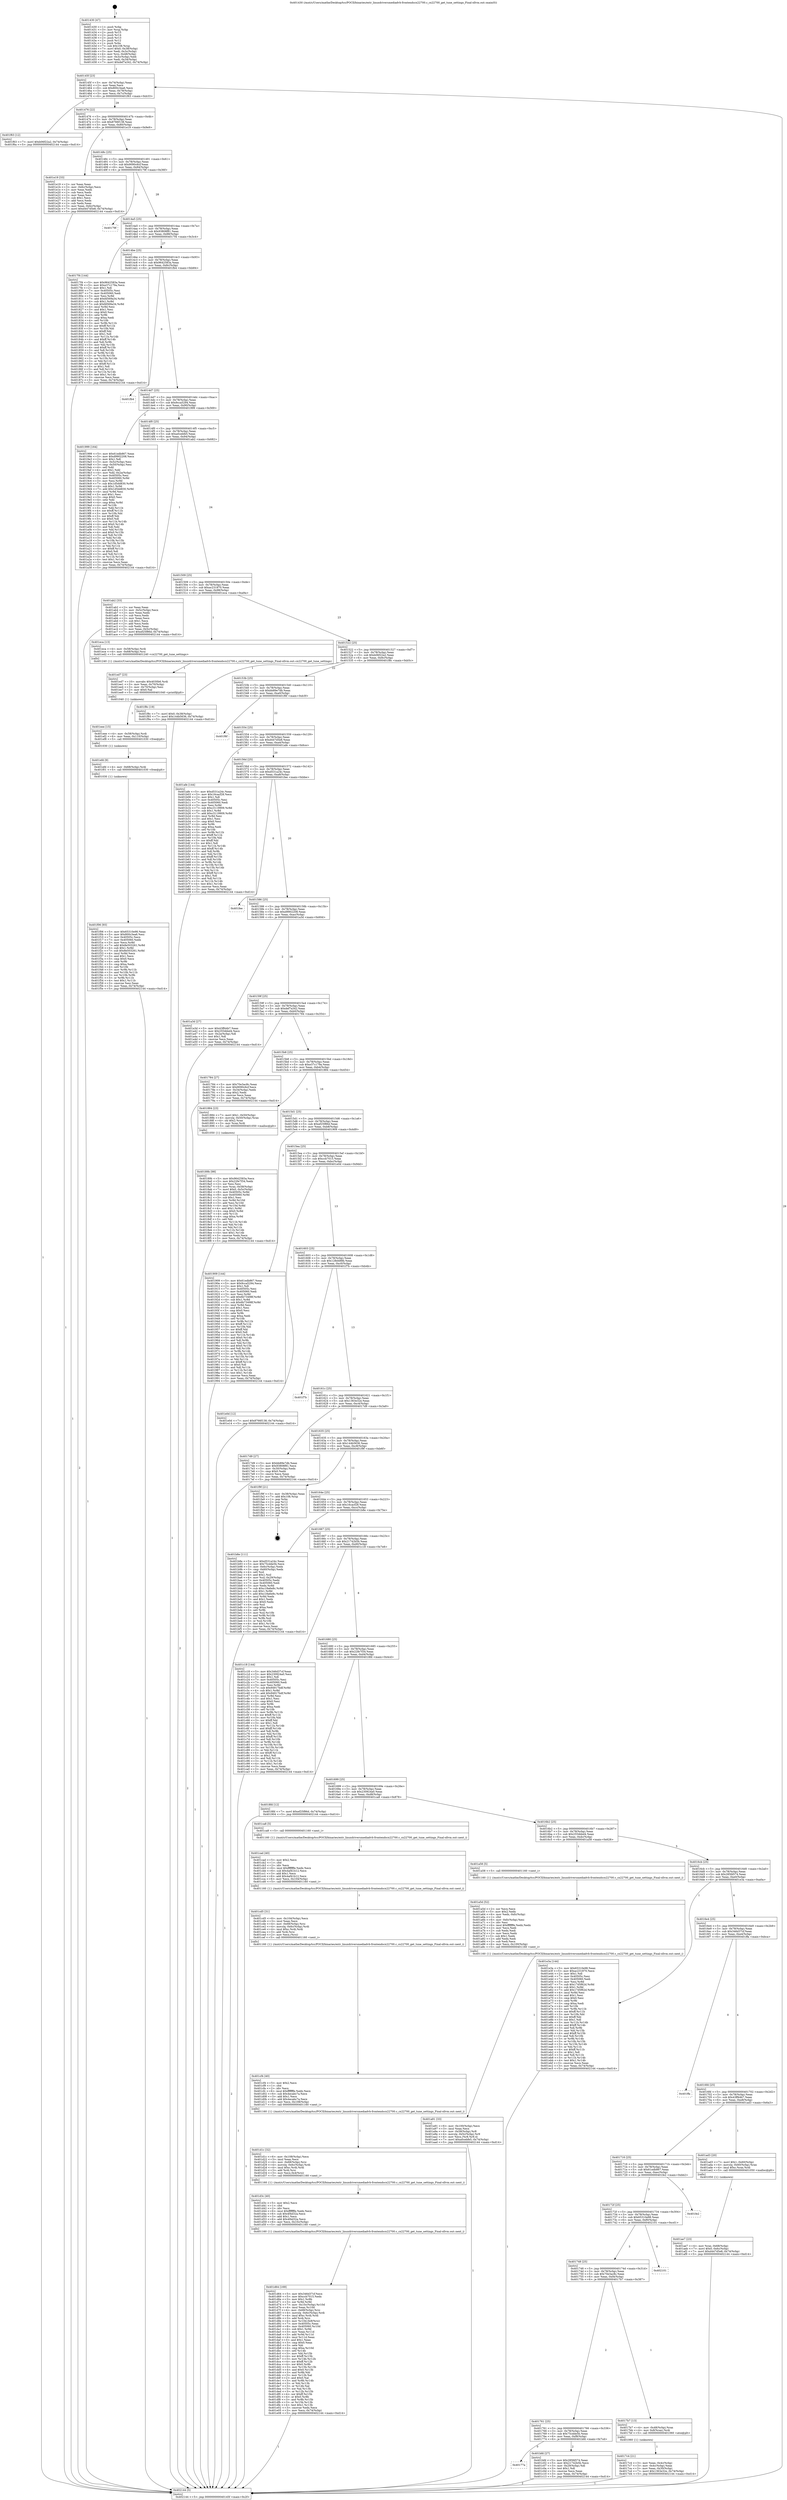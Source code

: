 digraph "0x401430" {
  label = "0x401430 (/mnt/c/Users/mathe/Desktop/tcc/POCII/binaries/extr_linuxdriversmediadvb-frontendscx22700.c_cx22700_get_tune_settings_Final-ollvm.out::main(0))"
  labelloc = "t"
  node[shape=record]

  Entry [label="",width=0.3,height=0.3,shape=circle,fillcolor=black,style=filled]
  "0x40145f" [label="{
     0x40145f [23]\l
     | [instrs]\l
     &nbsp;&nbsp;0x40145f \<+3\>: mov -0x74(%rbp),%eax\l
     &nbsp;&nbsp;0x401462 \<+2\>: mov %eax,%ecx\l
     &nbsp;&nbsp;0x401464 \<+6\>: sub $0x800c3ea6,%ecx\l
     &nbsp;&nbsp;0x40146a \<+3\>: mov %eax,-0x78(%rbp)\l
     &nbsp;&nbsp;0x40146d \<+3\>: mov %ecx,-0x7c(%rbp)\l
     &nbsp;&nbsp;0x401470 \<+6\>: je 0000000000401f63 \<main+0xb33\>\l
  }"]
  "0x401f63" [label="{
     0x401f63 [12]\l
     | [instrs]\l
     &nbsp;&nbsp;0x401f63 \<+7\>: movl $0xb06f22a2,-0x74(%rbp)\l
     &nbsp;&nbsp;0x401f6a \<+5\>: jmp 0000000000402144 \<main+0xd14\>\l
  }"]
  "0x401476" [label="{
     0x401476 [22]\l
     | [instrs]\l
     &nbsp;&nbsp;0x401476 \<+5\>: jmp 000000000040147b \<main+0x4b\>\l
     &nbsp;&nbsp;0x40147b \<+3\>: mov -0x78(%rbp),%eax\l
     &nbsp;&nbsp;0x40147e \<+5\>: sub $0x8766f138,%eax\l
     &nbsp;&nbsp;0x401483 \<+3\>: mov %eax,-0x80(%rbp)\l
     &nbsp;&nbsp;0x401486 \<+6\>: je 0000000000401e19 \<main+0x9e9\>\l
  }"]
  Exit [label="",width=0.3,height=0.3,shape=circle,fillcolor=black,style=filled,peripheries=2]
  "0x401e19" [label="{
     0x401e19 [33]\l
     | [instrs]\l
     &nbsp;&nbsp;0x401e19 \<+2\>: xor %eax,%eax\l
     &nbsp;&nbsp;0x401e1b \<+3\>: mov -0x6c(%rbp),%ecx\l
     &nbsp;&nbsp;0x401e1e \<+2\>: mov %eax,%edx\l
     &nbsp;&nbsp;0x401e20 \<+2\>: sub %ecx,%edx\l
     &nbsp;&nbsp;0x401e22 \<+2\>: mov %eax,%ecx\l
     &nbsp;&nbsp;0x401e24 \<+3\>: sub $0x1,%ecx\l
     &nbsp;&nbsp;0x401e27 \<+2\>: add %ecx,%edx\l
     &nbsp;&nbsp;0x401e29 \<+2\>: sub %edx,%eax\l
     &nbsp;&nbsp;0x401e2b \<+3\>: mov %eax,-0x6c(%rbp)\l
     &nbsp;&nbsp;0x401e2e \<+7\>: movl $0xd447d5e8,-0x74(%rbp)\l
     &nbsp;&nbsp;0x401e35 \<+5\>: jmp 0000000000402144 \<main+0xd14\>\l
  }"]
  "0x40148c" [label="{
     0x40148c [25]\l
     | [instrs]\l
     &nbsp;&nbsp;0x40148c \<+5\>: jmp 0000000000401491 \<main+0x61\>\l
     &nbsp;&nbsp;0x401491 \<+3\>: mov -0x78(%rbp),%eax\l
     &nbsp;&nbsp;0x401494 \<+5\>: sub $0x9090c6cf,%eax\l
     &nbsp;&nbsp;0x401499 \<+6\>: mov %eax,-0x84(%rbp)\l
     &nbsp;&nbsp;0x40149f \<+6\>: je 000000000040179f \<main+0x36f\>\l
  }"]
  "0x401f06" [label="{
     0x401f06 [93]\l
     | [instrs]\l
     &nbsp;&nbsp;0x401f06 \<+5\>: mov $0x65310e98,%eax\l
     &nbsp;&nbsp;0x401f0b \<+5\>: mov $0x800c3ea6,%esi\l
     &nbsp;&nbsp;0x401f10 \<+7\>: mov 0x40505c,%ecx\l
     &nbsp;&nbsp;0x401f17 \<+7\>: mov 0x405060,%edx\l
     &nbsp;&nbsp;0x401f1e \<+3\>: mov %ecx,%r8d\l
     &nbsp;&nbsp;0x401f21 \<+7\>: add $0x8e503261,%r8d\l
     &nbsp;&nbsp;0x401f28 \<+4\>: sub $0x1,%r8d\l
     &nbsp;&nbsp;0x401f2c \<+7\>: sub $0x8e503261,%r8d\l
     &nbsp;&nbsp;0x401f33 \<+4\>: imul %r8d,%ecx\l
     &nbsp;&nbsp;0x401f37 \<+3\>: and $0x1,%ecx\l
     &nbsp;&nbsp;0x401f3a \<+3\>: cmp $0x0,%ecx\l
     &nbsp;&nbsp;0x401f3d \<+4\>: sete %r9b\l
     &nbsp;&nbsp;0x401f41 \<+3\>: cmp $0xa,%edx\l
     &nbsp;&nbsp;0x401f44 \<+4\>: setl %r10b\l
     &nbsp;&nbsp;0x401f48 \<+3\>: mov %r9b,%r11b\l
     &nbsp;&nbsp;0x401f4b \<+3\>: and %r10b,%r11b\l
     &nbsp;&nbsp;0x401f4e \<+3\>: xor %r10b,%r9b\l
     &nbsp;&nbsp;0x401f51 \<+3\>: or %r9b,%r11b\l
     &nbsp;&nbsp;0x401f54 \<+4\>: test $0x1,%r11b\l
     &nbsp;&nbsp;0x401f58 \<+3\>: cmovne %esi,%eax\l
     &nbsp;&nbsp;0x401f5b \<+3\>: mov %eax,-0x74(%rbp)\l
     &nbsp;&nbsp;0x401f5e \<+5\>: jmp 0000000000402144 \<main+0xd14\>\l
  }"]
  "0x40179f" [label="{
     0x40179f\l
  }", style=dashed]
  "0x4014a5" [label="{
     0x4014a5 [25]\l
     | [instrs]\l
     &nbsp;&nbsp;0x4014a5 \<+5\>: jmp 00000000004014aa \<main+0x7a\>\l
     &nbsp;&nbsp;0x4014aa \<+3\>: mov -0x78(%rbp),%eax\l
     &nbsp;&nbsp;0x4014ad \<+5\>: sub $0x93808f81,%eax\l
     &nbsp;&nbsp;0x4014b2 \<+6\>: mov %eax,-0x88(%rbp)\l
     &nbsp;&nbsp;0x4014b8 \<+6\>: je 00000000004017f4 \<main+0x3c4\>\l
  }"]
  "0x401efd" [label="{
     0x401efd [9]\l
     | [instrs]\l
     &nbsp;&nbsp;0x401efd \<+4\>: mov -0x68(%rbp),%rdi\l
     &nbsp;&nbsp;0x401f01 \<+5\>: call 0000000000401030 \<free@plt\>\l
     | [calls]\l
     &nbsp;&nbsp;0x401030 \{1\} (unknown)\l
  }"]
  "0x4017f4" [label="{
     0x4017f4 [144]\l
     | [instrs]\l
     &nbsp;&nbsp;0x4017f4 \<+5\>: mov $0x9642583a,%eax\l
     &nbsp;&nbsp;0x4017f9 \<+5\>: mov $0xe37c179a,%ecx\l
     &nbsp;&nbsp;0x4017fe \<+2\>: mov $0x1,%dl\l
     &nbsp;&nbsp;0x401800 \<+7\>: mov 0x40505c,%esi\l
     &nbsp;&nbsp;0x401807 \<+7\>: mov 0x405060,%edi\l
     &nbsp;&nbsp;0x40180e \<+3\>: mov %esi,%r8d\l
     &nbsp;&nbsp;0x401811 \<+7\>: add $0xfd569a34,%r8d\l
     &nbsp;&nbsp;0x401818 \<+4\>: sub $0x1,%r8d\l
     &nbsp;&nbsp;0x40181c \<+7\>: sub $0xfd569a34,%r8d\l
     &nbsp;&nbsp;0x401823 \<+4\>: imul %r8d,%esi\l
     &nbsp;&nbsp;0x401827 \<+3\>: and $0x1,%esi\l
     &nbsp;&nbsp;0x40182a \<+3\>: cmp $0x0,%esi\l
     &nbsp;&nbsp;0x40182d \<+4\>: sete %r9b\l
     &nbsp;&nbsp;0x401831 \<+3\>: cmp $0xa,%edi\l
     &nbsp;&nbsp;0x401834 \<+4\>: setl %r10b\l
     &nbsp;&nbsp;0x401838 \<+3\>: mov %r9b,%r11b\l
     &nbsp;&nbsp;0x40183b \<+4\>: xor $0xff,%r11b\l
     &nbsp;&nbsp;0x40183f \<+3\>: mov %r10b,%bl\l
     &nbsp;&nbsp;0x401842 \<+3\>: xor $0xff,%bl\l
     &nbsp;&nbsp;0x401845 \<+3\>: xor $0x1,%dl\l
     &nbsp;&nbsp;0x401848 \<+3\>: mov %r11b,%r14b\l
     &nbsp;&nbsp;0x40184b \<+4\>: and $0xff,%r14b\l
     &nbsp;&nbsp;0x40184f \<+3\>: and %dl,%r9b\l
     &nbsp;&nbsp;0x401852 \<+3\>: mov %bl,%r15b\l
     &nbsp;&nbsp;0x401855 \<+4\>: and $0xff,%r15b\l
     &nbsp;&nbsp;0x401859 \<+3\>: and %dl,%r10b\l
     &nbsp;&nbsp;0x40185c \<+3\>: or %r9b,%r14b\l
     &nbsp;&nbsp;0x40185f \<+3\>: or %r10b,%r15b\l
     &nbsp;&nbsp;0x401862 \<+3\>: xor %r15b,%r14b\l
     &nbsp;&nbsp;0x401865 \<+3\>: or %bl,%r11b\l
     &nbsp;&nbsp;0x401868 \<+4\>: xor $0xff,%r11b\l
     &nbsp;&nbsp;0x40186c \<+3\>: or $0x1,%dl\l
     &nbsp;&nbsp;0x40186f \<+3\>: and %dl,%r11b\l
     &nbsp;&nbsp;0x401872 \<+3\>: or %r11b,%r14b\l
     &nbsp;&nbsp;0x401875 \<+4\>: test $0x1,%r14b\l
     &nbsp;&nbsp;0x401879 \<+3\>: cmovne %ecx,%eax\l
     &nbsp;&nbsp;0x40187c \<+3\>: mov %eax,-0x74(%rbp)\l
     &nbsp;&nbsp;0x40187f \<+5\>: jmp 0000000000402144 \<main+0xd14\>\l
  }"]
  "0x4014be" [label="{
     0x4014be [25]\l
     | [instrs]\l
     &nbsp;&nbsp;0x4014be \<+5\>: jmp 00000000004014c3 \<main+0x93\>\l
     &nbsp;&nbsp;0x4014c3 \<+3\>: mov -0x78(%rbp),%eax\l
     &nbsp;&nbsp;0x4014c6 \<+5\>: sub $0x9642583a,%eax\l
     &nbsp;&nbsp;0x4014cb \<+6\>: mov %eax,-0x8c(%rbp)\l
     &nbsp;&nbsp;0x4014d1 \<+6\>: je 0000000000401fb4 \<main+0xb84\>\l
  }"]
  "0x401eee" [label="{
     0x401eee [15]\l
     | [instrs]\l
     &nbsp;&nbsp;0x401eee \<+4\>: mov -0x58(%rbp),%rdi\l
     &nbsp;&nbsp;0x401ef2 \<+6\>: mov %eax,-0x110(%rbp)\l
     &nbsp;&nbsp;0x401ef8 \<+5\>: call 0000000000401030 \<free@plt\>\l
     | [calls]\l
     &nbsp;&nbsp;0x401030 \{1\} (unknown)\l
  }"]
  "0x401fb4" [label="{
     0x401fb4\l
  }", style=dashed]
  "0x4014d7" [label="{
     0x4014d7 [25]\l
     | [instrs]\l
     &nbsp;&nbsp;0x4014d7 \<+5\>: jmp 00000000004014dc \<main+0xac\>\l
     &nbsp;&nbsp;0x4014dc \<+3\>: mov -0x78(%rbp),%eax\l
     &nbsp;&nbsp;0x4014df \<+5\>: sub $0x9cca5294,%eax\l
     &nbsp;&nbsp;0x4014e4 \<+6\>: mov %eax,-0x90(%rbp)\l
     &nbsp;&nbsp;0x4014ea \<+6\>: je 0000000000401999 \<main+0x569\>\l
  }"]
  "0x401ed7" [label="{
     0x401ed7 [23]\l
     | [instrs]\l
     &nbsp;&nbsp;0x401ed7 \<+10\>: movabs $0x4030b6,%rdi\l
     &nbsp;&nbsp;0x401ee1 \<+3\>: mov %eax,-0x70(%rbp)\l
     &nbsp;&nbsp;0x401ee4 \<+3\>: mov -0x70(%rbp),%esi\l
     &nbsp;&nbsp;0x401ee7 \<+2\>: mov $0x0,%al\l
     &nbsp;&nbsp;0x401ee9 \<+5\>: call 0000000000401040 \<printf@plt\>\l
     | [calls]\l
     &nbsp;&nbsp;0x401040 \{1\} (unknown)\l
  }"]
  "0x401999" [label="{
     0x401999 [164]\l
     | [instrs]\l
     &nbsp;&nbsp;0x401999 \<+5\>: mov $0x61edb867,%eax\l
     &nbsp;&nbsp;0x40199e \<+5\>: mov $0xd9902208,%ecx\l
     &nbsp;&nbsp;0x4019a3 \<+2\>: mov $0x1,%dl\l
     &nbsp;&nbsp;0x4019a5 \<+3\>: mov -0x5c(%rbp),%esi\l
     &nbsp;&nbsp;0x4019a8 \<+3\>: cmp -0x50(%rbp),%esi\l
     &nbsp;&nbsp;0x4019ab \<+4\>: setl %dil\l
     &nbsp;&nbsp;0x4019af \<+4\>: and $0x1,%dil\l
     &nbsp;&nbsp;0x4019b3 \<+4\>: mov %dil,-0x2a(%rbp)\l
     &nbsp;&nbsp;0x4019b7 \<+7\>: mov 0x40505c,%esi\l
     &nbsp;&nbsp;0x4019be \<+8\>: mov 0x405060,%r8d\l
     &nbsp;&nbsp;0x4019c6 \<+3\>: mov %esi,%r9d\l
     &nbsp;&nbsp;0x4019c9 \<+7\>: sub $0x1d5dd830,%r9d\l
     &nbsp;&nbsp;0x4019d0 \<+4\>: sub $0x1,%r9d\l
     &nbsp;&nbsp;0x4019d4 \<+7\>: add $0x1d5dd830,%r9d\l
     &nbsp;&nbsp;0x4019db \<+4\>: imul %r9d,%esi\l
     &nbsp;&nbsp;0x4019df \<+3\>: and $0x1,%esi\l
     &nbsp;&nbsp;0x4019e2 \<+3\>: cmp $0x0,%esi\l
     &nbsp;&nbsp;0x4019e5 \<+4\>: sete %dil\l
     &nbsp;&nbsp;0x4019e9 \<+4\>: cmp $0xa,%r8d\l
     &nbsp;&nbsp;0x4019ed \<+4\>: setl %r10b\l
     &nbsp;&nbsp;0x4019f1 \<+3\>: mov %dil,%r11b\l
     &nbsp;&nbsp;0x4019f4 \<+4\>: xor $0xff,%r11b\l
     &nbsp;&nbsp;0x4019f8 \<+3\>: mov %r10b,%bl\l
     &nbsp;&nbsp;0x4019fb \<+3\>: xor $0xff,%bl\l
     &nbsp;&nbsp;0x4019fe \<+3\>: xor $0x0,%dl\l
     &nbsp;&nbsp;0x401a01 \<+3\>: mov %r11b,%r14b\l
     &nbsp;&nbsp;0x401a04 \<+4\>: and $0x0,%r14b\l
     &nbsp;&nbsp;0x401a08 \<+3\>: and %dl,%dil\l
     &nbsp;&nbsp;0x401a0b \<+3\>: mov %bl,%r15b\l
     &nbsp;&nbsp;0x401a0e \<+4\>: and $0x0,%r15b\l
     &nbsp;&nbsp;0x401a12 \<+3\>: and %dl,%r10b\l
     &nbsp;&nbsp;0x401a15 \<+3\>: or %dil,%r14b\l
     &nbsp;&nbsp;0x401a18 \<+3\>: or %r10b,%r15b\l
     &nbsp;&nbsp;0x401a1b \<+3\>: xor %r15b,%r14b\l
     &nbsp;&nbsp;0x401a1e \<+3\>: or %bl,%r11b\l
     &nbsp;&nbsp;0x401a21 \<+4\>: xor $0xff,%r11b\l
     &nbsp;&nbsp;0x401a25 \<+3\>: or $0x0,%dl\l
     &nbsp;&nbsp;0x401a28 \<+3\>: and %dl,%r11b\l
     &nbsp;&nbsp;0x401a2b \<+3\>: or %r11b,%r14b\l
     &nbsp;&nbsp;0x401a2e \<+4\>: test $0x1,%r14b\l
     &nbsp;&nbsp;0x401a32 \<+3\>: cmovne %ecx,%eax\l
     &nbsp;&nbsp;0x401a35 \<+3\>: mov %eax,-0x74(%rbp)\l
     &nbsp;&nbsp;0x401a38 \<+5\>: jmp 0000000000402144 \<main+0xd14\>\l
  }"]
  "0x4014f0" [label="{
     0x4014f0 [25]\l
     | [instrs]\l
     &nbsp;&nbsp;0x4014f0 \<+5\>: jmp 00000000004014f5 \<main+0xc5\>\l
     &nbsp;&nbsp;0x4014f5 \<+3\>: mov -0x78(%rbp),%eax\l
     &nbsp;&nbsp;0x4014f8 \<+5\>: sub $0xa0cebfe5,%eax\l
     &nbsp;&nbsp;0x4014fd \<+6\>: mov %eax,-0x94(%rbp)\l
     &nbsp;&nbsp;0x401503 \<+6\>: je 0000000000401ab2 \<main+0x682\>\l
  }"]
  "0x401d64" [label="{
     0x401d64 [169]\l
     | [instrs]\l
     &nbsp;&nbsp;0x401d64 \<+5\>: mov $0x346d37cf,%ecx\l
     &nbsp;&nbsp;0x401d69 \<+5\>: mov $0xccb7015,%edx\l
     &nbsp;&nbsp;0x401d6e \<+3\>: mov $0x1,%r8b\l
     &nbsp;&nbsp;0x401d71 \<+3\>: xor %r9d,%r9d\l
     &nbsp;&nbsp;0x401d74 \<+7\>: mov -0x10c(%rbp),%r10d\l
     &nbsp;&nbsp;0x401d7b \<+4\>: imul %eax,%r10d\l
     &nbsp;&nbsp;0x401d7f \<+4\>: mov -0x68(%rbp),%rsi\l
     &nbsp;&nbsp;0x401d83 \<+4\>: movslq -0x6c(%rbp),%rdi\l
     &nbsp;&nbsp;0x401d87 \<+4\>: imul $0xc,%rdi,%rdi\l
     &nbsp;&nbsp;0x401d8b \<+3\>: add %rdi,%rsi\l
     &nbsp;&nbsp;0x401d8e \<+4\>: mov %r10d,0x8(%rsi)\l
     &nbsp;&nbsp;0x401d92 \<+7\>: mov 0x40505c,%eax\l
     &nbsp;&nbsp;0x401d99 \<+8\>: mov 0x405060,%r10d\l
     &nbsp;&nbsp;0x401da1 \<+4\>: sub $0x1,%r9d\l
     &nbsp;&nbsp;0x401da5 \<+3\>: mov %eax,%r11d\l
     &nbsp;&nbsp;0x401da8 \<+3\>: add %r9d,%r11d\l
     &nbsp;&nbsp;0x401dab \<+4\>: imul %r11d,%eax\l
     &nbsp;&nbsp;0x401daf \<+3\>: and $0x1,%eax\l
     &nbsp;&nbsp;0x401db2 \<+3\>: cmp $0x0,%eax\l
     &nbsp;&nbsp;0x401db5 \<+3\>: sete %bl\l
     &nbsp;&nbsp;0x401db8 \<+4\>: cmp $0xa,%r10d\l
     &nbsp;&nbsp;0x401dbc \<+4\>: setl %r14b\l
     &nbsp;&nbsp;0x401dc0 \<+3\>: mov %bl,%r15b\l
     &nbsp;&nbsp;0x401dc3 \<+4\>: xor $0xff,%r15b\l
     &nbsp;&nbsp;0x401dc7 \<+3\>: mov %r14b,%r12b\l
     &nbsp;&nbsp;0x401dca \<+4\>: xor $0xff,%r12b\l
     &nbsp;&nbsp;0x401dce \<+4\>: xor $0x0,%r8b\l
     &nbsp;&nbsp;0x401dd2 \<+3\>: mov %r15b,%r13b\l
     &nbsp;&nbsp;0x401dd5 \<+4\>: and $0x0,%r13b\l
     &nbsp;&nbsp;0x401dd9 \<+3\>: and %r8b,%bl\l
     &nbsp;&nbsp;0x401ddc \<+3\>: mov %r12b,%al\l
     &nbsp;&nbsp;0x401ddf \<+2\>: and $0x0,%al\l
     &nbsp;&nbsp;0x401de1 \<+3\>: and %r8b,%r14b\l
     &nbsp;&nbsp;0x401de4 \<+3\>: or %bl,%r13b\l
     &nbsp;&nbsp;0x401de7 \<+3\>: or %r14b,%al\l
     &nbsp;&nbsp;0x401dea \<+3\>: xor %al,%r13b\l
     &nbsp;&nbsp;0x401ded \<+3\>: or %r12b,%r15b\l
     &nbsp;&nbsp;0x401df0 \<+4\>: xor $0xff,%r15b\l
     &nbsp;&nbsp;0x401df4 \<+4\>: or $0x0,%r8b\l
     &nbsp;&nbsp;0x401df8 \<+3\>: and %r8b,%r15b\l
     &nbsp;&nbsp;0x401dfb \<+3\>: or %r15b,%r13b\l
     &nbsp;&nbsp;0x401dfe \<+4\>: test $0x1,%r13b\l
     &nbsp;&nbsp;0x401e02 \<+3\>: cmovne %edx,%ecx\l
     &nbsp;&nbsp;0x401e05 \<+3\>: mov %ecx,-0x74(%rbp)\l
     &nbsp;&nbsp;0x401e08 \<+5\>: jmp 0000000000402144 \<main+0xd14\>\l
  }"]
  "0x401ab2" [label="{
     0x401ab2 [33]\l
     | [instrs]\l
     &nbsp;&nbsp;0x401ab2 \<+2\>: xor %eax,%eax\l
     &nbsp;&nbsp;0x401ab4 \<+3\>: mov -0x5c(%rbp),%ecx\l
     &nbsp;&nbsp;0x401ab7 \<+2\>: mov %eax,%edx\l
     &nbsp;&nbsp;0x401ab9 \<+2\>: sub %ecx,%edx\l
     &nbsp;&nbsp;0x401abb \<+2\>: mov %eax,%ecx\l
     &nbsp;&nbsp;0x401abd \<+3\>: sub $0x1,%ecx\l
     &nbsp;&nbsp;0x401ac0 \<+2\>: add %ecx,%edx\l
     &nbsp;&nbsp;0x401ac2 \<+2\>: sub %edx,%eax\l
     &nbsp;&nbsp;0x401ac4 \<+3\>: mov %eax,-0x5c(%rbp)\l
     &nbsp;&nbsp;0x401ac7 \<+7\>: movl $0xef25f86d,-0x74(%rbp)\l
     &nbsp;&nbsp;0x401ace \<+5\>: jmp 0000000000402144 \<main+0xd14\>\l
  }"]
  "0x401509" [label="{
     0x401509 [25]\l
     | [instrs]\l
     &nbsp;&nbsp;0x401509 \<+5\>: jmp 000000000040150e \<main+0xde\>\l
     &nbsp;&nbsp;0x40150e \<+3\>: mov -0x78(%rbp),%eax\l
     &nbsp;&nbsp;0x401511 \<+5\>: sub $0xac231870,%eax\l
     &nbsp;&nbsp;0x401516 \<+6\>: mov %eax,-0x98(%rbp)\l
     &nbsp;&nbsp;0x40151c \<+6\>: je 0000000000401eca \<main+0xa9a\>\l
  }"]
  "0x401d3c" [label="{
     0x401d3c [40]\l
     | [instrs]\l
     &nbsp;&nbsp;0x401d3c \<+5\>: mov $0x2,%ecx\l
     &nbsp;&nbsp;0x401d41 \<+1\>: cltd\l
     &nbsp;&nbsp;0x401d42 \<+2\>: idiv %ecx\l
     &nbsp;&nbsp;0x401d44 \<+6\>: imul $0xfffffffe,%edx,%ecx\l
     &nbsp;&nbsp;0x401d4a \<+6\>: sub $0x4f4d32a,%ecx\l
     &nbsp;&nbsp;0x401d50 \<+3\>: add $0x1,%ecx\l
     &nbsp;&nbsp;0x401d53 \<+6\>: add $0x4f4d32a,%ecx\l
     &nbsp;&nbsp;0x401d59 \<+6\>: mov %ecx,-0x10c(%rbp)\l
     &nbsp;&nbsp;0x401d5f \<+5\>: call 0000000000401160 \<next_i\>\l
     | [calls]\l
     &nbsp;&nbsp;0x401160 \{1\} (/mnt/c/Users/mathe/Desktop/tcc/POCII/binaries/extr_linuxdriversmediadvb-frontendscx22700.c_cx22700_get_tune_settings_Final-ollvm.out::next_i)\l
  }"]
  "0x401eca" [label="{
     0x401eca [13]\l
     | [instrs]\l
     &nbsp;&nbsp;0x401eca \<+4\>: mov -0x58(%rbp),%rdi\l
     &nbsp;&nbsp;0x401ece \<+4\>: mov -0x68(%rbp),%rsi\l
     &nbsp;&nbsp;0x401ed2 \<+5\>: call 0000000000401240 \<cx22700_get_tune_settings\>\l
     | [calls]\l
     &nbsp;&nbsp;0x401240 \{1\} (/mnt/c/Users/mathe/Desktop/tcc/POCII/binaries/extr_linuxdriversmediadvb-frontendscx22700.c_cx22700_get_tune_settings_Final-ollvm.out::cx22700_get_tune_settings)\l
  }"]
  "0x401522" [label="{
     0x401522 [25]\l
     | [instrs]\l
     &nbsp;&nbsp;0x401522 \<+5\>: jmp 0000000000401527 \<main+0xf7\>\l
     &nbsp;&nbsp;0x401527 \<+3\>: mov -0x78(%rbp),%eax\l
     &nbsp;&nbsp;0x40152a \<+5\>: sub $0xb06f22a2,%eax\l
     &nbsp;&nbsp;0x40152f \<+6\>: mov %eax,-0x9c(%rbp)\l
     &nbsp;&nbsp;0x401535 \<+6\>: je 0000000000401f8c \<main+0xb5c\>\l
  }"]
  "0x401d1c" [label="{
     0x401d1c [32]\l
     | [instrs]\l
     &nbsp;&nbsp;0x401d1c \<+6\>: mov -0x108(%rbp),%ecx\l
     &nbsp;&nbsp;0x401d22 \<+3\>: imul %eax,%ecx\l
     &nbsp;&nbsp;0x401d25 \<+4\>: mov -0x68(%rbp),%rsi\l
     &nbsp;&nbsp;0x401d29 \<+4\>: movslq -0x6c(%rbp),%rdi\l
     &nbsp;&nbsp;0x401d2d \<+4\>: imul $0xc,%rdi,%rdi\l
     &nbsp;&nbsp;0x401d31 \<+3\>: add %rdi,%rsi\l
     &nbsp;&nbsp;0x401d34 \<+3\>: mov %ecx,0x4(%rsi)\l
     &nbsp;&nbsp;0x401d37 \<+5\>: call 0000000000401160 \<next_i\>\l
     | [calls]\l
     &nbsp;&nbsp;0x401160 \{1\} (/mnt/c/Users/mathe/Desktop/tcc/POCII/binaries/extr_linuxdriversmediadvb-frontendscx22700.c_cx22700_get_tune_settings_Final-ollvm.out::next_i)\l
  }"]
  "0x401f8c" [label="{
     0x401f8c [19]\l
     | [instrs]\l
     &nbsp;&nbsp;0x401f8c \<+7\>: movl $0x0,-0x38(%rbp)\l
     &nbsp;&nbsp;0x401f93 \<+7\>: movl $0x144b5636,-0x74(%rbp)\l
     &nbsp;&nbsp;0x401f9a \<+5\>: jmp 0000000000402144 \<main+0xd14\>\l
  }"]
  "0x40153b" [label="{
     0x40153b [25]\l
     | [instrs]\l
     &nbsp;&nbsp;0x40153b \<+5\>: jmp 0000000000401540 \<main+0x110\>\l
     &nbsp;&nbsp;0x401540 \<+3\>: mov -0x78(%rbp),%eax\l
     &nbsp;&nbsp;0x401543 \<+5\>: sub $0xbb89e7db,%eax\l
     &nbsp;&nbsp;0x401548 \<+6\>: mov %eax,-0xa0(%rbp)\l
     &nbsp;&nbsp;0x40154e \<+6\>: je 0000000000401f6f \<main+0xb3f\>\l
  }"]
  "0x401cf4" [label="{
     0x401cf4 [40]\l
     | [instrs]\l
     &nbsp;&nbsp;0x401cf4 \<+5\>: mov $0x2,%ecx\l
     &nbsp;&nbsp;0x401cf9 \<+1\>: cltd\l
     &nbsp;&nbsp;0x401cfa \<+2\>: idiv %ecx\l
     &nbsp;&nbsp;0x401cfc \<+6\>: imul $0xfffffffe,%edx,%ecx\l
     &nbsp;&nbsp;0x401d02 \<+6\>: sub $0x4ecabc7a,%ecx\l
     &nbsp;&nbsp;0x401d08 \<+3\>: add $0x1,%ecx\l
     &nbsp;&nbsp;0x401d0b \<+6\>: add $0x4ecabc7a,%ecx\l
     &nbsp;&nbsp;0x401d11 \<+6\>: mov %ecx,-0x108(%rbp)\l
     &nbsp;&nbsp;0x401d17 \<+5\>: call 0000000000401160 \<next_i\>\l
     | [calls]\l
     &nbsp;&nbsp;0x401160 \{1\} (/mnt/c/Users/mathe/Desktop/tcc/POCII/binaries/extr_linuxdriversmediadvb-frontendscx22700.c_cx22700_get_tune_settings_Final-ollvm.out::next_i)\l
  }"]
  "0x401f6f" [label="{
     0x401f6f\l
  }", style=dashed]
  "0x401554" [label="{
     0x401554 [25]\l
     | [instrs]\l
     &nbsp;&nbsp;0x401554 \<+5\>: jmp 0000000000401559 \<main+0x129\>\l
     &nbsp;&nbsp;0x401559 \<+3\>: mov -0x78(%rbp),%eax\l
     &nbsp;&nbsp;0x40155c \<+5\>: sub $0xd447d5e8,%eax\l
     &nbsp;&nbsp;0x401561 \<+6\>: mov %eax,-0xa4(%rbp)\l
     &nbsp;&nbsp;0x401567 \<+6\>: je 0000000000401afe \<main+0x6ce\>\l
  }"]
  "0x401cd5" [label="{
     0x401cd5 [31]\l
     | [instrs]\l
     &nbsp;&nbsp;0x401cd5 \<+6\>: mov -0x104(%rbp),%ecx\l
     &nbsp;&nbsp;0x401cdb \<+3\>: imul %eax,%ecx\l
     &nbsp;&nbsp;0x401cde \<+4\>: mov -0x68(%rbp),%rsi\l
     &nbsp;&nbsp;0x401ce2 \<+4\>: movslq -0x6c(%rbp),%rdi\l
     &nbsp;&nbsp;0x401ce6 \<+4\>: imul $0xc,%rdi,%rdi\l
     &nbsp;&nbsp;0x401cea \<+3\>: add %rdi,%rsi\l
     &nbsp;&nbsp;0x401ced \<+2\>: mov %ecx,(%rsi)\l
     &nbsp;&nbsp;0x401cef \<+5\>: call 0000000000401160 \<next_i\>\l
     | [calls]\l
     &nbsp;&nbsp;0x401160 \{1\} (/mnt/c/Users/mathe/Desktop/tcc/POCII/binaries/extr_linuxdriversmediadvb-frontendscx22700.c_cx22700_get_tune_settings_Final-ollvm.out::next_i)\l
  }"]
  "0x401afe" [label="{
     0x401afe [144]\l
     | [instrs]\l
     &nbsp;&nbsp;0x401afe \<+5\>: mov $0xd531a24c,%eax\l
     &nbsp;&nbsp;0x401b03 \<+5\>: mov $0x16cacf28,%ecx\l
     &nbsp;&nbsp;0x401b08 \<+2\>: mov $0x1,%dl\l
     &nbsp;&nbsp;0x401b0a \<+7\>: mov 0x40505c,%esi\l
     &nbsp;&nbsp;0x401b11 \<+7\>: mov 0x405060,%edi\l
     &nbsp;&nbsp;0x401b18 \<+3\>: mov %esi,%r8d\l
     &nbsp;&nbsp;0x401b1b \<+7\>: sub $0xc3119909,%r8d\l
     &nbsp;&nbsp;0x401b22 \<+4\>: sub $0x1,%r8d\l
     &nbsp;&nbsp;0x401b26 \<+7\>: add $0xc3119909,%r8d\l
     &nbsp;&nbsp;0x401b2d \<+4\>: imul %r8d,%esi\l
     &nbsp;&nbsp;0x401b31 \<+3\>: and $0x1,%esi\l
     &nbsp;&nbsp;0x401b34 \<+3\>: cmp $0x0,%esi\l
     &nbsp;&nbsp;0x401b37 \<+4\>: sete %r9b\l
     &nbsp;&nbsp;0x401b3b \<+3\>: cmp $0xa,%edi\l
     &nbsp;&nbsp;0x401b3e \<+4\>: setl %r10b\l
     &nbsp;&nbsp;0x401b42 \<+3\>: mov %r9b,%r11b\l
     &nbsp;&nbsp;0x401b45 \<+4\>: xor $0xff,%r11b\l
     &nbsp;&nbsp;0x401b49 \<+3\>: mov %r10b,%bl\l
     &nbsp;&nbsp;0x401b4c \<+3\>: xor $0xff,%bl\l
     &nbsp;&nbsp;0x401b4f \<+3\>: xor $0x1,%dl\l
     &nbsp;&nbsp;0x401b52 \<+3\>: mov %r11b,%r14b\l
     &nbsp;&nbsp;0x401b55 \<+4\>: and $0xff,%r14b\l
     &nbsp;&nbsp;0x401b59 \<+3\>: and %dl,%r9b\l
     &nbsp;&nbsp;0x401b5c \<+3\>: mov %bl,%r15b\l
     &nbsp;&nbsp;0x401b5f \<+4\>: and $0xff,%r15b\l
     &nbsp;&nbsp;0x401b63 \<+3\>: and %dl,%r10b\l
     &nbsp;&nbsp;0x401b66 \<+3\>: or %r9b,%r14b\l
     &nbsp;&nbsp;0x401b69 \<+3\>: or %r10b,%r15b\l
     &nbsp;&nbsp;0x401b6c \<+3\>: xor %r15b,%r14b\l
     &nbsp;&nbsp;0x401b6f \<+3\>: or %bl,%r11b\l
     &nbsp;&nbsp;0x401b72 \<+4\>: xor $0xff,%r11b\l
     &nbsp;&nbsp;0x401b76 \<+3\>: or $0x1,%dl\l
     &nbsp;&nbsp;0x401b79 \<+3\>: and %dl,%r11b\l
     &nbsp;&nbsp;0x401b7c \<+3\>: or %r11b,%r14b\l
     &nbsp;&nbsp;0x401b7f \<+4\>: test $0x1,%r14b\l
     &nbsp;&nbsp;0x401b83 \<+3\>: cmovne %ecx,%eax\l
     &nbsp;&nbsp;0x401b86 \<+3\>: mov %eax,-0x74(%rbp)\l
     &nbsp;&nbsp;0x401b89 \<+5\>: jmp 0000000000402144 \<main+0xd14\>\l
  }"]
  "0x40156d" [label="{
     0x40156d [25]\l
     | [instrs]\l
     &nbsp;&nbsp;0x40156d \<+5\>: jmp 0000000000401572 \<main+0x142\>\l
     &nbsp;&nbsp;0x401572 \<+3\>: mov -0x78(%rbp),%eax\l
     &nbsp;&nbsp;0x401575 \<+5\>: sub $0xd531a24c,%eax\l
     &nbsp;&nbsp;0x40157a \<+6\>: mov %eax,-0xa8(%rbp)\l
     &nbsp;&nbsp;0x401580 \<+6\>: je 0000000000401fee \<main+0xbbe\>\l
  }"]
  "0x401cad" [label="{
     0x401cad [40]\l
     | [instrs]\l
     &nbsp;&nbsp;0x401cad \<+5\>: mov $0x2,%ecx\l
     &nbsp;&nbsp;0x401cb2 \<+1\>: cltd\l
     &nbsp;&nbsp;0x401cb3 \<+2\>: idiv %ecx\l
     &nbsp;&nbsp;0x401cb5 \<+6\>: imul $0xfffffffe,%edx,%ecx\l
     &nbsp;&nbsp;0x401cbb \<+6\>: sub $0x4af41b12,%ecx\l
     &nbsp;&nbsp;0x401cc1 \<+3\>: add $0x1,%ecx\l
     &nbsp;&nbsp;0x401cc4 \<+6\>: add $0x4af41b12,%ecx\l
     &nbsp;&nbsp;0x401cca \<+6\>: mov %ecx,-0x104(%rbp)\l
     &nbsp;&nbsp;0x401cd0 \<+5\>: call 0000000000401160 \<next_i\>\l
     | [calls]\l
     &nbsp;&nbsp;0x401160 \{1\} (/mnt/c/Users/mathe/Desktop/tcc/POCII/binaries/extr_linuxdriversmediadvb-frontendscx22700.c_cx22700_get_tune_settings_Final-ollvm.out::next_i)\l
  }"]
  "0x401fee" [label="{
     0x401fee\l
  }", style=dashed]
  "0x401586" [label="{
     0x401586 [25]\l
     | [instrs]\l
     &nbsp;&nbsp;0x401586 \<+5\>: jmp 000000000040158b \<main+0x15b\>\l
     &nbsp;&nbsp;0x40158b \<+3\>: mov -0x78(%rbp),%eax\l
     &nbsp;&nbsp;0x40158e \<+5\>: sub $0xd9902208,%eax\l
     &nbsp;&nbsp;0x401593 \<+6\>: mov %eax,-0xac(%rbp)\l
     &nbsp;&nbsp;0x401599 \<+6\>: je 0000000000401a3d \<main+0x60d\>\l
  }"]
  "0x40177a" [label="{
     0x40177a\l
  }", style=dashed]
  "0x401a3d" [label="{
     0x401a3d [27]\l
     | [instrs]\l
     &nbsp;&nbsp;0x401a3d \<+5\>: mov $0x43ff44b7,%eax\l
     &nbsp;&nbsp;0x401a42 \<+5\>: mov $0x2554bbd4,%ecx\l
     &nbsp;&nbsp;0x401a47 \<+3\>: mov -0x2a(%rbp),%dl\l
     &nbsp;&nbsp;0x401a4a \<+3\>: test $0x1,%dl\l
     &nbsp;&nbsp;0x401a4d \<+3\>: cmovne %ecx,%eax\l
     &nbsp;&nbsp;0x401a50 \<+3\>: mov %eax,-0x74(%rbp)\l
     &nbsp;&nbsp;0x401a53 \<+5\>: jmp 0000000000402144 \<main+0xd14\>\l
  }"]
  "0x40159f" [label="{
     0x40159f [25]\l
     | [instrs]\l
     &nbsp;&nbsp;0x40159f \<+5\>: jmp 00000000004015a4 \<main+0x174\>\l
     &nbsp;&nbsp;0x4015a4 \<+3\>: mov -0x78(%rbp),%eax\l
     &nbsp;&nbsp;0x4015a7 \<+5\>: sub $0xdef7a342,%eax\l
     &nbsp;&nbsp;0x4015ac \<+6\>: mov %eax,-0xb0(%rbp)\l
     &nbsp;&nbsp;0x4015b2 \<+6\>: je 0000000000401784 \<main+0x354\>\l
  }"]
  "0x401bfd" [label="{
     0x401bfd [27]\l
     | [instrs]\l
     &nbsp;&nbsp;0x401bfd \<+5\>: mov $0x285fd574,%eax\l
     &nbsp;&nbsp;0x401c02 \<+5\>: mov $0x21742b5b,%ecx\l
     &nbsp;&nbsp;0x401c07 \<+3\>: mov -0x29(%rbp),%dl\l
     &nbsp;&nbsp;0x401c0a \<+3\>: test $0x1,%dl\l
     &nbsp;&nbsp;0x401c0d \<+3\>: cmovne %ecx,%eax\l
     &nbsp;&nbsp;0x401c10 \<+3\>: mov %eax,-0x74(%rbp)\l
     &nbsp;&nbsp;0x401c13 \<+5\>: jmp 0000000000402144 \<main+0xd14\>\l
  }"]
  "0x401784" [label="{
     0x401784 [27]\l
     | [instrs]\l
     &nbsp;&nbsp;0x401784 \<+5\>: mov $0x70e3ac8c,%eax\l
     &nbsp;&nbsp;0x401789 \<+5\>: mov $0x9090c6cf,%ecx\l
     &nbsp;&nbsp;0x40178e \<+3\>: mov -0x34(%rbp),%edx\l
     &nbsp;&nbsp;0x401791 \<+3\>: cmp $0x2,%edx\l
     &nbsp;&nbsp;0x401794 \<+3\>: cmovne %ecx,%eax\l
     &nbsp;&nbsp;0x401797 \<+3\>: mov %eax,-0x74(%rbp)\l
     &nbsp;&nbsp;0x40179a \<+5\>: jmp 0000000000402144 \<main+0xd14\>\l
  }"]
  "0x4015b8" [label="{
     0x4015b8 [25]\l
     | [instrs]\l
     &nbsp;&nbsp;0x4015b8 \<+5\>: jmp 00000000004015bd \<main+0x18d\>\l
     &nbsp;&nbsp;0x4015bd \<+3\>: mov -0x78(%rbp),%eax\l
     &nbsp;&nbsp;0x4015c0 \<+5\>: sub $0xe37c179a,%eax\l
     &nbsp;&nbsp;0x4015c5 \<+6\>: mov %eax,-0xb4(%rbp)\l
     &nbsp;&nbsp;0x4015cb \<+6\>: je 0000000000401884 \<main+0x454\>\l
  }"]
  "0x402144" [label="{
     0x402144 [5]\l
     | [instrs]\l
     &nbsp;&nbsp;0x402144 \<+5\>: jmp 000000000040145f \<main+0x2f\>\l
  }"]
  "0x401430" [label="{
     0x401430 [47]\l
     | [instrs]\l
     &nbsp;&nbsp;0x401430 \<+1\>: push %rbp\l
     &nbsp;&nbsp;0x401431 \<+3\>: mov %rsp,%rbp\l
     &nbsp;&nbsp;0x401434 \<+2\>: push %r15\l
     &nbsp;&nbsp;0x401436 \<+2\>: push %r14\l
     &nbsp;&nbsp;0x401438 \<+2\>: push %r13\l
     &nbsp;&nbsp;0x40143a \<+2\>: push %r12\l
     &nbsp;&nbsp;0x40143c \<+1\>: push %rbx\l
     &nbsp;&nbsp;0x40143d \<+7\>: sub $0x108,%rsp\l
     &nbsp;&nbsp;0x401444 \<+7\>: movl $0x0,-0x38(%rbp)\l
     &nbsp;&nbsp;0x40144b \<+3\>: mov %edi,-0x3c(%rbp)\l
     &nbsp;&nbsp;0x40144e \<+4\>: mov %rsi,-0x48(%rbp)\l
     &nbsp;&nbsp;0x401452 \<+3\>: mov -0x3c(%rbp),%edi\l
     &nbsp;&nbsp;0x401455 \<+3\>: mov %edi,-0x34(%rbp)\l
     &nbsp;&nbsp;0x401458 \<+7\>: movl $0xdef7a342,-0x74(%rbp)\l
  }"]
  "0x401ae7" [label="{
     0x401ae7 [23]\l
     | [instrs]\l
     &nbsp;&nbsp;0x401ae7 \<+4\>: mov %rax,-0x68(%rbp)\l
     &nbsp;&nbsp;0x401aeb \<+7\>: movl $0x0,-0x6c(%rbp)\l
     &nbsp;&nbsp;0x401af2 \<+7\>: movl $0xd447d5e8,-0x74(%rbp)\l
     &nbsp;&nbsp;0x401af9 \<+5\>: jmp 0000000000402144 \<main+0xd14\>\l
  }"]
  "0x401884" [label="{
     0x401884 [23]\l
     | [instrs]\l
     &nbsp;&nbsp;0x401884 \<+7\>: movl $0x1,-0x50(%rbp)\l
     &nbsp;&nbsp;0x40188b \<+4\>: movslq -0x50(%rbp),%rax\l
     &nbsp;&nbsp;0x40188f \<+4\>: shl $0x2,%rax\l
     &nbsp;&nbsp;0x401893 \<+3\>: mov %rax,%rdi\l
     &nbsp;&nbsp;0x401896 \<+5\>: call 0000000000401050 \<malloc@plt\>\l
     | [calls]\l
     &nbsp;&nbsp;0x401050 \{1\} (unknown)\l
  }"]
  "0x4015d1" [label="{
     0x4015d1 [25]\l
     | [instrs]\l
     &nbsp;&nbsp;0x4015d1 \<+5\>: jmp 00000000004015d6 \<main+0x1a6\>\l
     &nbsp;&nbsp;0x4015d6 \<+3\>: mov -0x78(%rbp),%eax\l
     &nbsp;&nbsp;0x4015d9 \<+5\>: sub $0xef25f86d,%eax\l
     &nbsp;&nbsp;0x4015de \<+6\>: mov %eax,-0xb8(%rbp)\l
     &nbsp;&nbsp;0x4015e4 \<+6\>: je 0000000000401909 \<main+0x4d9\>\l
  }"]
  "0x401a91" [label="{
     0x401a91 [33]\l
     | [instrs]\l
     &nbsp;&nbsp;0x401a91 \<+6\>: mov -0x100(%rbp),%ecx\l
     &nbsp;&nbsp;0x401a97 \<+3\>: imul %eax,%ecx\l
     &nbsp;&nbsp;0x401a9a \<+4\>: mov -0x58(%rbp),%r8\l
     &nbsp;&nbsp;0x401a9e \<+4\>: movslq -0x5c(%rbp),%r9\l
     &nbsp;&nbsp;0x401aa2 \<+4\>: mov %ecx,(%r8,%r9,4)\l
     &nbsp;&nbsp;0x401aa6 \<+7\>: movl $0xa0cebfe5,-0x74(%rbp)\l
     &nbsp;&nbsp;0x401aad \<+5\>: jmp 0000000000402144 \<main+0xd14\>\l
  }"]
  "0x401909" [label="{
     0x401909 [144]\l
     | [instrs]\l
     &nbsp;&nbsp;0x401909 \<+5\>: mov $0x61edb867,%eax\l
     &nbsp;&nbsp;0x40190e \<+5\>: mov $0x9cca5294,%ecx\l
     &nbsp;&nbsp;0x401913 \<+2\>: mov $0x1,%dl\l
     &nbsp;&nbsp;0x401915 \<+7\>: mov 0x40505c,%esi\l
     &nbsp;&nbsp;0x40191c \<+7\>: mov 0x405060,%edi\l
     &nbsp;&nbsp;0x401923 \<+3\>: mov %esi,%r8d\l
     &nbsp;&nbsp;0x401926 \<+7\>: add $0x6b73498f,%r8d\l
     &nbsp;&nbsp;0x40192d \<+4\>: sub $0x1,%r8d\l
     &nbsp;&nbsp;0x401931 \<+7\>: sub $0x6b73498f,%r8d\l
     &nbsp;&nbsp;0x401938 \<+4\>: imul %r8d,%esi\l
     &nbsp;&nbsp;0x40193c \<+3\>: and $0x1,%esi\l
     &nbsp;&nbsp;0x40193f \<+3\>: cmp $0x0,%esi\l
     &nbsp;&nbsp;0x401942 \<+4\>: sete %r9b\l
     &nbsp;&nbsp;0x401946 \<+3\>: cmp $0xa,%edi\l
     &nbsp;&nbsp;0x401949 \<+4\>: setl %r10b\l
     &nbsp;&nbsp;0x40194d \<+3\>: mov %r9b,%r11b\l
     &nbsp;&nbsp;0x401950 \<+4\>: xor $0xff,%r11b\l
     &nbsp;&nbsp;0x401954 \<+3\>: mov %r10b,%bl\l
     &nbsp;&nbsp;0x401957 \<+3\>: xor $0xff,%bl\l
     &nbsp;&nbsp;0x40195a \<+3\>: xor $0x0,%dl\l
     &nbsp;&nbsp;0x40195d \<+3\>: mov %r11b,%r14b\l
     &nbsp;&nbsp;0x401960 \<+4\>: and $0x0,%r14b\l
     &nbsp;&nbsp;0x401964 \<+3\>: and %dl,%r9b\l
     &nbsp;&nbsp;0x401967 \<+3\>: mov %bl,%r15b\l
     &nbsp;&nbsp;0x40196a \<+4\>: and $0x0,%r15b\l
     &nbsp;&nbsp;0x40196e \<+3\>: and %dl,%r10b\l
     &nbsp;&nbsp;0x401971 \<+3\>: or %r9b,%r14b\l
     &nbsp;&nbsp;0x401974 \<+3\>: or %r10b,%r15b\l
     &nbsp;&nbsp;0x401977 \<+3\>: xor %r15b,%r14b\l
     &nbsp;&nbsp;0x40197a \<+3\>: or %bl,%r11b\l
     &nbsp;&nbsp;0x40197d \<+4\>: xor $0xff,%r11b\l
     &nbsp;&nbsp;0x401981 \<+3\>: or $0x0,%dl\l
     &nbsp;&nbsp;0x401984 \<+3\>: and %dl,%r11b\l
     &nbsp;&nbsp;0x401987 \<+3\>: or %r11b,%r14b\l
     &nbsp;&nbsp;0x40198a \<+4\>: test $0x1,%r14b\l
     &nbsp;&nbsp;0x40198e \<+3\>: cmovne %ecx,%eax\l
     &nbsp;&nbsp;0x401991 \<+3\>: mov %eax,-0x74(%rbp)\l
     &nbsp;&nbsp;0x401994 \<+5\>: jmp 0000000000402144 \<main+0xd14\>\l
  }"]
  "0x4015ea" [label="{
     0x4015ea [25]\l
     | [instrs]\l
     &nbsp;&nbsp;0x4015ea \<+5\>: jmp 00000000004015ef \<main+0x1bf\>\l
     &nbsp;&nbsp;0x4015ef \<+3\>: mov -0x78(%rbp),%eax\l
     &nbsp;&nbsp;0x4015f2 \<+5\>: sub $0xccb7015,%eax\l
     &nbsp;&nbsp;0x4015f7 \<+6\>: mov %eax,-0xbc(%rbp)\l
     &nbsp;&nbsp;0x4015fd \<+6\>: je 0000000000401e0d \<main+0x9dd\>\l
  }"]
  "0x401a5d" [label="{
     0x401a5d [52]\l
     | [instrs]\l
     &nbsp;&nbsp;0x401a5d \<+2\>: xor %ecx,%ecx\l
     &nbsp;&nbsp;0x401a5f \<+5\>: mov $0x2,%edx\l
     &nbsp;&nbsp;0x401a64 \<+6\>: mov %edx,-0xfc(%rbp)\l
     &nbsp;&nbsp;0x401a6a \<+1\>: cltd\l
     &nbsp;&nbsp;0x401a6b \<+6\>: mov -0xfc(%rbp),%esi\l
     &nbsp;&nbsp;0x401a71 \<+2\>: idiv %esi\l
     &nbsp;&nbsp;0x401a73 \<+6\>: imul $0xfffffffe,%edx,%edx\l
     &nbsp;&nbsp;0x401a79 \<+2\>: mov %ecx,%edi\l
     &nbsp;&nbsp;0x401a7b \<+2\>: sub %edx,%edi\l
     &nbsp;&nbsp;0x401a7d \<+2\>: mov %ecx,%edx\l
     &nbsp;&nbsp;0x401a7f \<+3\>: sub $0x1,%edx\l
     &nbsp;&nbsp;0x401a82 \<+2\>: add %edx,%edi\l
     &nbsp;&nbsp;0x401a84 \<+2\>: sub %edi,%ecx\l
     &nbsp;&nbsp;0x401a86 \<+6\>: mov %ecx,-0x100(%rbp)\l
     &nbsp;&nbsp;0x401a8c \<+5\>: call 0000000000401160 \<next_i\>\l
     | [calls]\l
     &nbsp;&nbsp;0x401160 \{1\} (/mnt/c/Users/mathe/Desktop/tcc/POCII/binaries/extr_linuxdriversmediadvb-frontendscx22700.c_cx22700_get_tune_settings_Final-ollvm.out::next_i)\l
  }"]
  "0x401e0d" [label="{
     0x401e0d [12]\l
     | [instrs]\l
     &nbsp;&nbsp;0x401e0d \<+7\>: movl $0x8766f138,-0x74(%rbp)\l
     &nbsp;&nbsp;0x401e14 \<+5\>: jmp 0000000000402144 \<main+0xd14\>\l
  }"]
  "0x401603" [label="{
     0x401603 [25]\l
     | [instrs]\l
     &nbsp;&nbsp;0x401603 \<+5\>: jmp 0000000000401608 \<main+0x1d8\>\l
     &nbsp;&nbsp;0x401608 \<+3\>: mov -0x78(%rbp),%eax\l
     &nbsp;&nbsp;0x40160b \<+5\>: sub $0x128d488b,%eax\l
     &nbsp;&nbsp;0x401610 \<+6\>: mov %eax,-0xc0(%rbp)\l
     &nbsp;&nbsp;0x401616 \<+6\>: je 0000000000401f7b \<main+0xb4b\>\l
  }"]
  "0x40189b" [label="{
     0x40189b [98]\l
     | [instrs]\l
     &nbsp;&nbsp;0x40189b \<+5\>: mov $0x9642583a,%ecx\l
     &nbsp;&nbsp;0x4018a0 \<+5\>: mov $0x22fe7f34,%edx\l
     &nbsp;&nbsp;0x4018a5 \<+2\>: xor %esi,%esi\l
     &nbsp;&nbsp;0x4018a7 \<+4\>: mov %rax,-0x58(%rbp)\l
     &nbsp;&nbsp;0x4018ab \<+7\>: movl $0x0,-0x5c(%rbp)\l
     &nbsp;&nbsp;0x4018b2 \<+8\>: mov 0x40505c,%r8d\l
     &nbsp;&nbsp;0x4018ba \<+8\>: mov 0x405060,%r9d\l
     &nbsp;&nbsp;0x4018c2 \<+3\>: sub $0x1,%esi\l
     &nbsp;&nbsp;0x4018c5 \<+3\>: mov %r8d,%r10d\l
     &nbsp;&nbsp;0x4018c8 \<+3\>: add %esi,%r10d\l
     &nbsp;&nbsp;0x4018cb \<+4\>: imul %r10d,%r8d\l
     &nbsp;&nbsp;0x4018cf \<+4\>: and $0x1,%r8d\l
     &nbsp;&nbsp;0x4018d3 \<+4\>: cmp $0x0,%r8d\l
     &nbsp;&nbsp;0x4018d7 \<+4\>: sete %r11b\l
     &nbsp;&nbsp;0x4018db \<+4\>: cmp $0xa,%r9d\l
     &nbsp;&nbsp;0x4018df \<+3\>: setl %bl\l
     &nbsp;&nbsp;0x4018e2 \<+3\>: mov %r11b,%r14b\l
     &nbsp;&nbsp;0x4018e5 \<+3\>: and %bl,%r14b\l
     &nbsp;&nbsp;0x4018e8 \<+3\>: xor %bl,%r11b\l
     &nbsp;&nbsp;0x4018eb \<+3\>: or %r11b,%r14b\l
     &nbsp;&nbsp;0x4018ee \<+4\>: test $0x1,%r14b\l
     &nbsp;&nbsp;0x4018f2 \<+3\>: cmovne %edx,%ecx\l
     &nbsp;&nbsp;0x4018f5 \<+3\>: mov %ecx,-0x74(%rbp)\l
     &nbsp;&nbsp;0x4018f8 \<+5\>: jmp 0000000000402144 \<main+0xd14\>\l
  }"]
  "0x401f7b" [label="{
     0x401f7b\l
  }", style=dashed]
  "0x40161c" [label="{
     0x40161c [25]\l
     | [instrs]\l
     &nbsp;&nbsp;0x40161c \<+5\>: jmp 0000000000401621 \<main+0x1f1\>\l
     &nbsp;&nbsp;0x401621 \<+3\>: mov -0x78(%rbp),%eax\l
     &nbsp;&nbsp;0x401624 \<+5\>: sub $0x1363e32e,%eax\l
     &nbsp;&nbsp;0x401629 \<+6\>: mov %eax,-0xc4(%rbp)\l
     &nbsp;&nbsp;0x40162f \<+6\>: je 00000000004017d9 \<main+0x3a9\>\l
  }"]
  "0x4017c4" [label="{
     0x4017c4 [21]\l
     | [instrs]\l
     &nbsp;&nbsp;0x4017c4 \<+3\>: mov %eax,-0x4c(%rbp)\l
     &nbsp;&nbsp;0x4017c7 \<+3\>: mov -0x4c(%rbp),%eax\l
     &nbsp;&nbsp;0x4017ca \<+3\>: mov %eax,-0x30(%rbp)\l
     &nbsp;&nbsp;0x4017cd \<+7\>: movl $0x1363e32e,-0x74(%rbp)\l
     &nbsp;&nbsp;0x4017d4 \<+5\>: jmp 0000000000402144 \<main+0xd14\>\l
  }"]
  "0x4017d9" [label="{
     0x4017d9 [27]\l
     | [instrs]\l
     &nbsp;&nbsp;0x4017d9 \<+5\>: mov $0xbb89e7db,%eax\l
     &nbsp;&nbsp;0x4017de \<+5\>: mov $0x93808f81,%ecx\l
     &nbsp;&nbsp;0x4017e3 \<+3\>: mov -0x30(%rbp),%edx\l
     &nbsp;&nbsp;0x4017e6 \<+3\>: cmp $0x0,%edx\l
     &nbsp;&nbsp;0x4017e9 \<+3\>: cmove %ecx,%eax\l
     &nbsp;&nbsp;0x4017ec \<+3\>: mov %eax,-0x74(%rbp)\l
     &nbsp;&nbsp;0x4017ef \<+5\>: jmp 0000000000402144 \<main+0xd14\>\l
  }"]
  "0x401635" [label="{
     0x401635 [25]\l
     | [instrs]\l
     &nbsp;&nbsp;0x401635 \<+5\>: jmp 000000000040163a \<main+0x20a\>\l
     &nbsp;&nbsp;0x40163a \<+3\>: mov -0x78(%rbp),%eax\l
     &nbsp;&nbsp;0x40163d \<+5\>: sub $0x144b5636,%eax\l
     &nbsp;&nbsp;0x401642 \<+6\>: mov %eax,-0xc8(%rbp)\l
     &nbsp;&nbsp;0x401648 \<+6\>: je 0000000000401f9f \<main+0xb6f\>\l
  }"]
  "0x401761" [label="{
     0x401761 [25]\l
     | [instrs]\l
     &nbsp;&nbsp;0x401761 \<+5\>: jmp 0000000000401766 \<main+0x336\>\l
     &nbsp;&nbsp;0x401766 \<+3\>: mov -0x78(%rbp),%eax\l
     &nbsp;&nbsp;0x401769 \<+5\>: sub $0x75cdde5b,%eax\l
     &nbsp;&nbsp;0x40176e \<+6\>: mov %eax,-0xf8(%rbp)\l
     &nbsp;&nbsp;0x401774 \<+6\>: je 0000000000401bfd \<main+0x7cd\>\l
  }"]
  "0x401f9f" [label="{
     0x401f9f [21]\l
     | [instrs]\l
     &nbsp;&nbsp;0x401f9f \<+3\>: mov -0x38(%rbp),%eax\l
     &nbsp;&nbsp;0x401fa2 \<+7\>: add $0x108,%rsp\l
     &nbsp;&nbsp;0x401fa9 \<+1\>: pop %rbx\l
     &nbsp;&nbsp;0x401faa \<+2\>: pop %r12\l
     &nbsp;&nbsp;0x401fac \<+2\>: pop %r13\l
     &nbsp;&nbsp;0x401fae \<+2\>: pop %r14\l
     &nbsp;&nbsp;0x401fb0 \<+2\>: pop %r15\l
     &nbsp;&nbsp;0x401fb2 \<+1\>: pop %rbp\l
     &nbsp;&nbsp;0x401fb3 \<+1\>: ret\l
  }"]
  "0x40164e" [label="{
     0x40164e [25]\l
     | [instrs]\l
     &nbsp;&nbsp;0x40164e \<+5\>: jmp 0000000000401653 \<main+0x223\>\l
     &nbsp;&nbsp;0x401653 \<+3\>: mov -0x78(%rbp),%eax\l
     &nbsp;&nbsp;0x401656 \<+5\>: sub $0x16cacf28,%eax\l
     &nbsp;&nbsp;0x40165b \<+6\>: mov %eax,-0xcc(%rbp)\l
     &nbsp;&nbsp;0x401661 \<+6\>: je 0000000000401b8e \<main+0x75e\>\l
  }"]
  "0x4017b7" [label="{
     0x4017b7 [13]\l
     | [instrs]\l
     &nbsp;&nbsp;0x4017b7 \<+4\>: mov -0x48(%rbp),%rax\l
     &nbsp;&nbsp;0x4017bb \<+4\>: mov 0x8(%rax),%rdi\l
     &nbsp;&nbsp;0x4017bf \<+5\>: call 0000000000401060 \<atoi@plt\>\l
     | [calls]\l
     &nbsp;&nbsp;0x401060 \{1\} (unknown)\l
  }"]
  "0x401b8e" [label="{
     0x401b8e [111]\l
     | [instrs]\l
     &nbsp;&nbsp;0x401b8e \<+5\>: mov $0xd531a24c,%eax\l
     &nbsp;&nbsp;0x401b93 \<+5\>: mov $0x75cdde5b,%ecx\l
     &nbsp;&nbsp;0x401b98 \<+3\>: mov -0x6c(%rbp),%edx\l
     &nbsp;&nbsp;0x401b9b \<+3\>: cmp -0x60(%rbp),%edx\l
     &nbsp;&nbsp;0x401b9e \<+4\>: setl %sil\l
     &nbsp;&nbsp;0x401ba2 \<+4\>: and $0x1,%sil\l
     &nbsp;&nbsp;0x401ba6 \<+4\>: mov %sil,-0x29(%rbp)\l
     &nbsp;&nbsp;0x401baa \<+7\>: mov 0x40505c,%edx\l
     &nbsp;&nbsp;0x401bb1 \<+7\>: mov 0x405060,%edi\l
     &nbsp;&nbsp;0x401bb8 \<+3\>: mov %edx,%r8d\l
     &nbsp;&nbsp;0x401bbb \<+7\>: sub $0xc18a6e8c,%r8d\l
     &nbsp;&nbsp;0x401bc2 \<+4\>: sub $0x1,%r8d\l
     &nbsp;&nbsp;0x401bc6 \<+7\>: add $0xc18a6e8c,%r8d\l
     &nbsp;&nbsp;0x401bcd \<+4\>: imul %r8d,%edx\l
     &nbsp;&nbsp;0x401bd1 \<+3\>: and $0x1,%edx\l
     &nbsp;&nbsp;0x401bd4 \<+3\>: cmp $0x0,%edx\l
     &nbsp;&nbsp;0x401bd7 \<+4\>: sete %sil\l
     &nbsp;&nbsp;0x401bdb \<+3\>: cmp $0xa,%edi\l
     &nbsp;&nbsp;0x401bde \<+4\>: setl %r9b\l
     &nbsp;&nbsp;0x401be2 \<+3\>: mov %sil,%r10b\l
     &nbsp;&nbsp;0x401be5 \<+3\>: and %r9b,%r10b\l
     &nbsp;&nbsp;0x401be8 \<+3\>: xor %r9b,%sil\l
     &nbsp;&nbsp;0x401beb \<+3\>: or %sil,%r10b\l
     &nbsp;&nbsp;0x401bee \<+4\>: test $0x1,%r10b\l
     &nbsp;&nbsp;0x401bf2 \<+3\>: cmovne %ecx,%eax\l
     &nbsp;&nbsp;0x401bf5 \<+3\>: mov %eax,-0x74(%rbp)\l
     &nbsp;&nbsp;0x401bf8 \<+5\>: jmp 0000000000402144 \<main+0xd14\>\l
  }"]
  "0x401667" [label="{
     0x401667 [25]\l
     | [instrs]\l
     &nbsp;&nbsp;0x401667 \<+5\>: jmp 000000000040166c \<main+0x23c\>\l
     &nbsp;&nbsp;0x40166c \<+3\>: mov -0x78(%rbp),%eax\l
     &nbsp;&nbsp;0x40166f \<+5\>: sub $0x21742b5b,%eax\l
     &nbsp;&nbsp;0x401674 \<+6\>: mov %eax,-0xd0(%rbp)\l
     &nbsp;&nbsp;0x40167a \<+6\>: je 0000000000401c18 \<main+0x7e8\>\l
  }"]
  "0x401748" [label="{
     0x401748 [25]\l
     | [instrs]\l
     &nbsp;&nbsp;0x401748 \<+5\>: jmp 000000000040174d \<main+0x31d\>\l
     &nbsp;&nbsp;0x40174d \<+3\>: mov -0x78(%rbp),%eax\l
     &nbsp;&nbsp;0x401750 \<+5\>: sub $0x70e3ac8c,%eax\l
     &nbsp;&nbsp;0x401755 \<+6\>: mov %eax,-0xf4(%rbp)\l
     &nbsp;&nbsp;0x40175b \<+6\>: je 00000000004017b7 \<main+0x387\>\l
  }"]
  "0x401c18" [label="{
     0x401c18 [144]\l
     | [instrs]\l
     &nbsp;&nbsp;0x401c18 \<+5\>: mov $0x346d37cf,%eax\l
     &nbsp;&nbsp;0x401c1d \<+5\>: mov $0x230924a0,%ecx\l
     &nbsp;&nbsp;0x401c22 \<+2\>: mov $0x1,%dl\l
     &nbsp;&nbsp;0x401c24 \<+7\>: mov 0x40505c,%esi\l
     &nbsp;&nbsp;0x401c2b \<+7\>: mov 0x405060,%edi\l
     &nbsp;&nbsp;0x401c32 \<+3\>: mov %esi,%r8d\l
     &nbsp;&nbsp;0x401c35 \<+7\>: sub $0x94917bdf,%r8d\l
     &nbsp;&nbsp;0x401c3c \<+4\>: sub $0x1,%r8d\l
     &nbsp;&nbsp;0x401c40 \<+7\>: add $0x94917bdf,%r8d\l
     &nbsp;&nbsp;0x401c47 \<+4\>: imul %r8d,%esi\l
     &nbsp;&nbsp;0x401c4b \<+3\>: and $0x1,%esi\l
     &nbsp;&nbsp;0x401c4e \<+3\>: cmp $0x0,%esi\l
     &nbsp;&nbsp;0x401c51 \<+4\>: sete %r9b\l
     &nbsp;&nbsp;0x401c55 \<+3\>: cmp $0xa,%edi\l
     &nbsp;&nbsp;0x401c58 \<+4\>: setl %r10b\l
     &nbsp;&nbsp;0x401c5c \<+3\>: mov %r9b,%r11b\l
     &nbsp;&nbsp;0x401c5f \<+4\>: xor $0xff,%r11b\l
     &nbsp;&nbsp;0x401c63 \<+3\>: mov %r10b,%bl\l
     &nbsp;&nbsp;0x401c66 \<+3\>: xor $0xff,%bl\l
     &nbsp;&nbsp;0x401c69 \<+3\>: xor $0x1,%dl\l
     &nbsp;&nbsp;0x401c6c \<+3\>: mov %r11b,%r14b\l
     &nbsp;&nbsp;0x401c6f \<+4\>: and $0xff,%r14b\l
     &nbsp;&nbsp;0x401c73 \<+3\>: and %dl,%r9b\l
     &nbsp;&nbsp;0x401c76 \<+3\>: mov %bl,%r15b\l
     &nbsp;&nbsp;0x401c79 \<+4\>: and $0xff,%r15b\l
     &nbsp;&nbsp;0x401c7d \<+3\>: and %dl,%r10b\l
     &nbsp;&nbsp;0x401c80 \<+3\>: or %r9b,%r14b\l
     &nbsp;&nbsp;0x401c83 \<+3\>: or %r10b,%r15b\l
     &nbsp;&nbsp;0x401c86 \<+3\>: xor %r15b,%r14b\l
     &nbsp;&nbsp;0x401c89 \<+3\>: or %bl,%r11b\l
     &nbsp;&nbsp;0x401c8c \<+4\>: xor $0xff,%r11b\l
     &nbsp;&nbsp;0x401c90 \<+3\>: or $0x1,%dl\l
     &nbsp;&nbsp;0x401c93 \<+3\>: and %dl,%r11b\l
     &nbsp;&nbsp;0x401c96 \<+3\>: or %r11b,%r14b\l
     &nbsp;&nbsp;0x401c99 \<+4\>: test $0x1,%r14b\l
     &nbsp;&nbsp;0x401c9d \<+3\>: cmovne %ecx,%eax\l
     &nbsp;&nbsp;0x401ca0 \<+3\>: mov %eax,-0x74(%rbp)\l
     &nbsp;&nbsp;0x401ca3 \<+5\>: jmp 0000000000402144 \<main+0xd14\>\l
  }"]
  "0x401680" [label="{
     0x401680 [25]\l
     | [instrs]\l
     &nbsp;&nbsp;0x401680 \<+5\>: jmp 0000000000401685 \<main+0x255\>\l
     &nbsp;&nbsp;0x401685 \<+3\>: mov -0x78(%rbp),%eax\l
     &nbsp;&nbsp;0x401688 \<+5\>: sub $0x22fe7f34,%eax\l
     &nbsp;&nbsp;0x40168d \<+6\>: mov %eax,-0xd4(%rbp)\l
     &nbsp;&nbsp;0x401693 \<+6\>: je 00000000004018fd \<main+0x4cd\>\l
  }"]
  "0x402101" [label="{
     0x402101\l
  }", style=dashed]
  "0x4018fd" [label="{
     0x4018fd [12]\l
     | [instrs]\l
     &nbsp;&nbsp;0x4018fd \<+7\>: movl $0xef25f86d,-0x74(%rbp)\l
     &nbsp;&nbsp;0x401904 \<+5\>: jmp 0000000000402144 \<main+0xd14\>\l
  }"]
  "0x401699" [label="{
     0x401699 [25]\l
     | [instrs]\l
     &nbsp;&nbsp;0x401699 \<+5\>: jmp 000000000040169e \<main+0x26e\>\l
     &nbsp;&nbsp;0x40169e \<+3\>: mov -0x78(%rbp),%eax\l
     &nbsp;&nbsp;0x4016a1 \<+5\>: sub $0x230924a0,%eax\l
     &nbsp;&nbsp;0x4016a6 \<+6\>: mov %eax,-0xd8(%rbp)\l
     &nbsp;&nbsp;0x4016ac \<+6\>: je 0000000000401ca8 \<main+0x878\>\l
  }"]
  "0x40172f" [label="{
     0x40172f [25]\l
     | [instrs]\l
     &nbsp;&nbsp;0x40172f \<+5\>: jmp 0000000000401734 \<main+0x304\>\l
     &nbsp;&nbsp;0x401734 \<+3\>: mov -0x78(%rbp),%eax\l
     &nbsp;&nbsp;0x401737 \<+5\>: sub $0x65310e98,%eax\l
     &nbsp;&nbsp;0x40173c \<+6\>: mov %eax,-0xf0(%rbp)\l
     &nbsp;&nbsp;0x401742 \<+6\>: je 0000000000402101 \<main+0xcd1\>\l
  }"]
  "0x401ca8" [label="{
     0x401ca8 [5]\l
     | [instrs]\l
     &nbsp;&nbsp;0x401ca8 \<+5\>: call 0000000000401160 \<next_i\>\l
     | [calls]\l
     &nbsp;&nbsp;0x401160 \{1\} (/mnt/c/Users/mathe/Desktop/tcc/POCII/binaries/extr_linuxdriversmediadvb-frontendscx22700.c_cx22700_get_tune_settings_Final-ollvm.out::next_i)\l
  }"]
  "0x4016b2" [label="{
     0x4016b2 [25]\l
     | [instrs]\l
     &nbsp;&nbsp;0x4016b2 \<+5\>: jmp 00000000004016b7 \<main+0x287\>\l
     &nbsp;&nbsp;0x4016b7 \<+3\>: mov -0x78(%rbp),%eax\l
     &nbsp;&nbsp;0x4016ba \<+5\>: sub $0x2554bbd4,%eax\l
     &nbsp;&nbsp;0x4016bf \<+6\>: mov %eax,-0xdc(%rbp)\l
     &nbsp;&nbsp;0x4016c5 \<+6\>: je 0000000000401a58 \<main+0x628\>\l
  }"]
  "0x401fe2" [label="{
     0x401fe2\l
  }", style=dashed]
  "0x401a58" [label="{
     0x401a58 [5]\l
     | [instrs]\l
     &nbsp;&nbsp;0x401a58 \<+5\>: call 0000000000401160 \<next_i\>\l
     | [calls]\l
     &nbsp;&nbsp;0x401160 \{1\} (/mnt/c/Users/mathe/Desktop/tcc/POCII/binaries/extr_linuxdriversmediadvb-frontendscx22700.c_cx22700_get_tune_settings_Final-ollvm.out::next_i)\l
  }"]
  "0x4016cb" [label="{
     0x4016cb [25]\l
     | [instrs]\l
     &nbsp;&nbsp;0x4016cb \<+5\>: jmp 00000000004016d0 \<main+0x2a0\>\l
     &nbsp;&nbsp;0x4016d0 \<+3\>: mov -0x78(%rbp),%eax\l
     &nbsp;&nbsp;0x4016d3 \<+5\>: sub $0x285fd574,%eax\l
     &nbsp;&nbsp;0x4016d8 \<+6\>: mov %eax,-0xe0(%rbp)\l
     &nbsp;&nbsp;0x4016de \<+6\>: je 0000000000401e3a \<main+0xa0a\>\l
  }"]
  "0x401716" [label="{
     0x401716 [25]\l
     | [instrs]\l
     &nbsp;&nbsp;0x401716 \<+5\>: jmp 000000000040171b \<main+0x2eb\>\l
     &nbsp;&nbsp;0x40171b \<+3\>: mov -0x78(%rbp),%eax\l
     &nbsp;&nbsp;0x40171e \<+5\>: sub $0x61edb867,%eax\l
     &nbsp;&nbsp;0x401723 \<+6\>: mov %eax,-0xec(%rbp)\l
     &nbsp;&nbsp;0x401729 \<+6\>: je 0000000000401fe2 \<main+0xbb2\>\l
  }"]
  "0x401e3a" [label="{
     0x401e3a [144]\l
     | [instrs]\l
     &nbsp;&nbsp;0x401e3a \<+5\>: mov $0x65310e98,%eax\l
     &nbsp;&nbsp;0x401e3f \<+5\>: mov $0xac231870,%ecx\l
     &nbsp;&nbsp;0x401e44 \<+2\>: mov $0x1,%dl\l
     &nbsp;&nbsp;0x401e46 \<+7\>: mov 0x40505c,%esi\l
     &nbsp;&nbsp;0x401e4d \<+7\>: mov 0x405060,%edi\l
     &nbsp;&nbsp;0x401e54 \<+3\>: mov %esi,%r8d\l
     &nbsp;&nbsp;0x401e57 \<+7\>: sub $0x17d5f62d,%r8d\l
     &nbsp;&nbsp;0x401e5e \<+4\>: sub $0x1,%r8d\l
     &nbsp;&nbsp;0x401e62 \<+7\>: add $0x17d5f62d,%r8d\l
     &nbsp;&nbsp;0x401e69 \<+4\>: imul %r8d,%esi\l
     &nbsp;&nbsp;0x401e6d \<+3\>: and $0x1,%esi\l
     &nbsp;&nbsp;0x401e70 \<+3\>: cmp $0x0,%esi\l
     &nbsp;&nbsp;0x401e73 \<+4\>: sete %r9b\l
     &nbsp;&nbsp;0x401e77 \<+3\>: cmp $0xa,%edi\l
     &nbsp;&nbsp;0x401e7a \<+4\>: setl %r10b\l
     &nbsp;&nbsp;0x401e7e \<+3\>: mov %r9b,%r11b\l
     &nbsp;&nbsp;0x401e81 \<+4\>: xor $0xff,%r11b\l
     &nbsp;&nbsp;0x401e85 \<+3\>: mov %r10b,%bl\l
     &nbsp;&nbsp;0x401e88 \<+3\>: xor $0xff,%bl\l
     &nbsp;&nbsp;0x401e8b \<+3\>: xor $0x1,%dl\l
     &nbsp;&nbsp;0x401e8e \<+3\>: mov %r11b,%r14b\l
     &nbsp;&nbsp;0x401e91 \<+4\>: and $0xff,%r14b\l
     &nbsp;&nbsp;0x401e95 \<+3\>: and %dl,%r9b\l
     &nbsp;&nbsp;0x401e98 \<+3\>: mov %bl,%r15b\l
     &nbsp;&nbsp;0x401e9b \<+4\>: and $0xff,%r15b\l
     &nbsp;&nbsp;0x401e9f \<+3\>: and %dl,%r10b\l
     &nbsp;&nbsp;0x401ea2 \<+3\>: or %r9b,%r14b\l
     &nbsp;&nbsp;0x401ea5 \<+3\>: or %r10b,%r15b\l
     &nbsp;&nbsp;0x401ea8 \<+3\>: xor %r15b,%r14b\l
     &nbsp;&nbsp;0x401eab \<+3\>: or %bl,%r11b\l
     &nbsp;&nbsp;0x401eae \<+4\>: xor $0xff,%r11b\l
     &nbsp;&nbsp;0x401eb2 \<+3\>: or $0x1,%dl\l
     &nbsp;&nbsp;0x401eb5 \<+3\>: and %dl,%r11b\l
     &nbsp;&nbsp;0x401eb8 \<+3\>: or %r11b,%r14b\l
     &nbsp;&nbsp;0x401ebb \<+4\>: test $0x1,%r14b\l
     &nbsp;&nbsp;0x401ebf \<+3\>: cmovne %ecx,%eax\l
     &nbsp;&nbsp;0x401ec2 \<+3\>: mov %eax,-0x74(%rbp)\l
     &nbsp;&nbsp;0x401ec5 \<+5\>: jmp 0000000000402144 \<main+0xd14\>\l
  }"]
  "0x4016e4" [label="{
     0x4016e4 [25]\l
     | [instrs]\l
     &nbsp;&nbsp;0x4016e4 \<+5\>: jmp 00000000004016e9 \<main+0x2b9\>\l
     &nbsp;&nbsp;0x4016e9 \<+3\>: mov -0x78(%rbp),%eax\l
     &nbsp;&nbsp;0x4016ec \<+5\>: sub $0x346d37cf,%eax\l
     &nbsp;&nbsp;0x4016f1 \<+6\>: mov %eax,-0xe4(%rbp)\l
     &nbsp;&nbsp;0x4016f7 \<+6\>: je 0000000000401ffa \<main+0xbca\>\l
  }"]
  "0x401ad3" [label="{
     0x401ad3 [20]\l
     | [instrs]\l
     &nbsp;&nbsp;0x401ad3 \<+7\>: movl $0x1,-0x60(%rbp)\l
     &nbsp;&nbsp;0x401ada \<+4\>: movslq -0x60(%rbp),%rax\l
     &nbsp;&nbsp;0x401ade \<+4\>: imul $0xc,%rax,%rdi\l
     &nbsp;&nbsp;0x401ae2 \<+5\>: call 0000000000401050 \<malloc@plt\>\l
     | [calls]\l
     &nbsp;&nbsp;0x401050 \{1\} (unknown)\l
  }"]
  "0x401ffa" [label="{
     0x401ffa\l
  }", style=dashed]
  "0x4016fd" [label="{
     0x4016fd [25]\l
     | [instrs]\l
     &nbsp;&nbsp;0x4016fd \<+5\>: jmp 0000000000401702 \<main+0x2d2\>\l
     &nbsp;&nbsp;0x401702 \<+3\>: mov -0x78(%rbp),%eax\l
     &nbsp;&nbsp;0x401705 \<+5\>: sub $0x43ff44b7,%eax\l
     &nbsp;&nbsp;0x40170a \<+6\>: mov %eax,-0xe8(%rbp)\l
     &nbsp;&nbsp;0x401710 \<+6\>: je 0000000000401ad3 \<main+0x6a3\>\l
  }"]
  Entry -> "0x401430" [label=" 1"]
  "0x40145f" -> "0x401f63" [label=" 1"]
  "0x40145f" -> "0x401476" [label=" 29"]
  "0x401f9f" -> Exit [label=" 1"]
  "0x401476" -> "0x401e19" [label=" 1"]
  "0x401476" -> "0x40148c" [label=" 28"]
  "0x401f8c" -> "0x402144" [label=" 1"]
  "0x40148c" -> "0x40179f" [label=" 0"]
  "0x40148c" -> "0x4014a5" [label=" 28"]
  "0x401f63" -> "0x402144" [label=" 1"]
  "0x4014a5" -> "0x4017f4" [label=" 1"]
  "0x4014a5" -> "0x4014be" [label=" 27"]
  "0x401f06" -> "0x402144" [label=" 1"]
  "0x4014be" -> "0x401fb4" [label=" 0"]
  "0x4014be" -> "0x4014d7" [label=" 27"]
  "0x401efd" -> "0x401f06" [label=" 1"]
  "0x4014d7" -> "0x401999" [label=" 2"]
  "0x4014d7" -> "0x4014f0" [label=" 25"]
  "0x401eee" -> "0x401efd" [label=" 1"]
  "0x4014f0" -> "0x401ab2" [label=" 1"]
  "0x4014f0" -> "0x401509" [label=" 24"]
  "0x401ed7" -> "0x401eee" [label=" 1"]
  "0x401509" -> "0x401eca" [label=" 1"]
  "0x401509" -> "0x401522" [label=" 23"]
  "0x401eca" -> "0x401ed7" [label=" 1"]
  "0x401522" -> "0x401f8c" [label=" 1"]
  "0x401522" -> "0x40153b" [label=" 22"]
  "0x401e3a" -> "0x402144" [label=" 1"]
  "0x40153b" -> "0x401f6f" [label=" 0"]
  "0x40153b" -> "0x401554" [label=" 22"]
  "0x401e19" -> "0x402144" [label=" 1"]
  "0x401554" -> "0x401afe" [label=" 2"]
  "0x401554" -> "0x40156d" [label=" 20"]
  "0x401e0d" -> "0x402144" [label=" 1"]
  "0x40156d" -> "0x401fee" [label=" 0"]
  "0x40156d" -> "0x401586" [label=" 20"]
  "0x401d64" -> "0x402144" [label=" 1"]
  "0x401586" -> "0x401a3d" [label=" 2"]
  "0x401586" -> "0x40159f" [label=" 18"]
  "0x401d3c" -> "0x401d64" [label=" 1"]
  "0x40159f" -> "0x401784" [label=" 1"]
  "0x40159f" -> "0x4015b8" [label=" 17"]
  "0x401784" -> "0x402144" [label=" 1"]
  "0x401430" -> "0x40145f" [label=" 1"]
  "0x402144" -> "0x40145f" [label=" 29"]
  "0x401d1c" -> "0x401d3c" [label=" 1"]
  "0x4015b8" -> "0x401884" [label=" 1"]
  "0x4015b8" -> "0x4015d1" [label=" 16"]
  "0x401cd5" -> "0x401cf4" [label=" 1"]
  "0x4015d1" -> "0x401909" [label=" 2"]
  "0x4015d1" -> "0x4015ea" [label=" 14"]
  "0x401cad" -> "0x401cd5" [label=" 1"]
  "0x4015ea" -> "0x401e0d" [label=" 1"]
  "0x4015ea" -> "0x401603" [label=" 13"]
  "0x401ca8" -> "0x401cad" [label=" 1"]
  "0x401603" -> "0x401f7b" [label=" 0"]
  "0x401603" -> "0x40161c" [label=" 13"]
  "0x401c18" -> "0x402144" [label=" 1"]
  "0x40161c" -> "0x4017d9" [label=" 1"]
  "0x40161c" -> "0x401635" [label=" 12"]
  "0x401bfd" -> "0x402144" [label=" 2"]
  "0x401635" -> "0x401f9f" [label=" 1"]
  "0x401635" -> "0x40164e" [label=" 11"]
  "0x401761" -> "0x40177a" [label=" 0"]
  "0x40164e" -> "0x401b8e" [label=" 2"]
  "0x40164e" -> "0x401667" [label=" 9"]
  "0x401761" -> "0x401bfd" [label=" 2"]
  "0x401667" -> "0x401c18" [label=" 1"]
  "0x401667" -> "0x401680" [label=" 8"]
  "0x401b8e" -> "0x402144" [label=" 2"]
  "0x401680" -> "0x4018fd" [label=" 1"]
  "0x401680" -> "0x401699" [label=" 7"]
  "0x401afe" -> "0x402144" [label=" 2"]
  "0x401699" -> "0x401ca8" [label=" 1"]
  "0x401699" -> "0x4016b2" [label=" 6"]
  "0x401ad3" -> "0x401ae7" [label=" 1"]
  "0x4016b2" -> "0x401a58" [label=" 1"]
  "0x4016b2" -> "0x4016cb" [label=" 5"]
  "0x401ab2" -> "0x402144" [label=" 1"]
  "0x4016cb" -> "0x401e3a" [label=" 1"]
  "0x4016cb" -> "0x4016e4" [label=" 4"]
  "0x401a5d" -> "0x401a91" [label=" 1"]
  "0x4016e4" -> "0x401ffa" [label=" 0"]
  "0x4016e4" -> "0x4016fd" [label=" 4"]
  "0x401a58" -> "0x401a5d" [label=" 1"]
  "0x4016fd" -> "0x401ad3" [label=" 1"]
  "0x4016fd" -> "0x401716" [label=" 3"]
  "0x401a91" -> "0x402144" [label=" 1"]
  "0x401716" -> "0x401fe2" [label=" 0"]
  "0x401716" -> "0x40172f" [label=" 3"]
  "0x401ae7" -> "0x402144" [label=" 1"]
  "0x40172f" -> "0x402101" [label=" 0"]
  "0x40172f" -> "0x401748" [label=" 3"]
  "0x401cf4" -> "0x401d1c" [label=" 1"]
  "0x401748" -> "0x4017b7" [label=" 1"]
  "0x401748" -> "0x401761" [label=" 2"]
  "0x4017b7" -> "0x4017c4" [label=" 1"]
  "0x4017c4" -> "0x402144" [label=" 1"]
  "0x4017d9" -> "0x402144" [label=" 1"]
  "0x4017f4" -> "0x402144" [label=" 1"]
  "0x401884" -> "0x40189b" [label=" 1"]
  "0x40189b" -> "0x402144" [label=" 1"]
  "0x4018fd" -> "0x402144" [label=" 1"]
  "0x401909" -> "0x402144" [label=" 2"]
  "0x401999" -> "0x402144" [label=" 2"]
  "0x401a3d" -> "0x402144" [label=" 2"]
}
